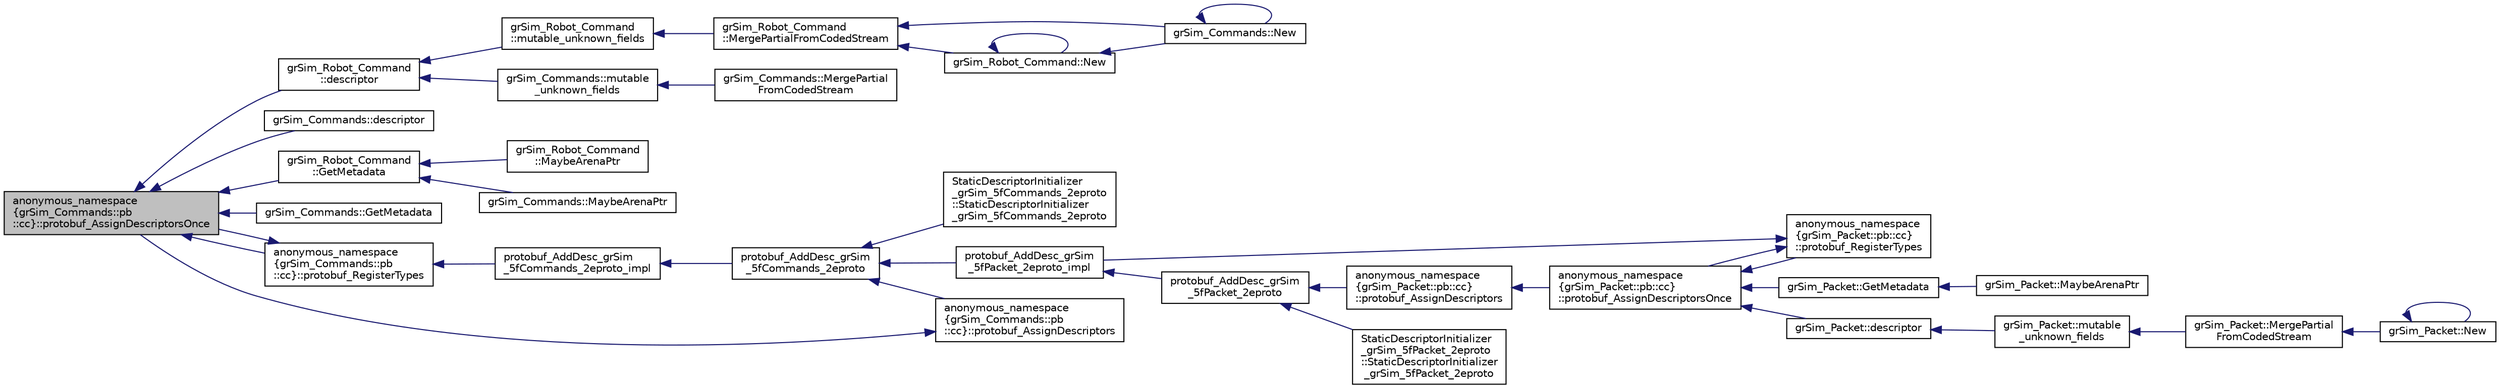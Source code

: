 digraph "anonymous_namespace{grSim_Commands::pb::cc}::protobuf_AssignDescriptorsOnce"
{
 // INTERACTIVE_SVG=YES
  edge [fontname="Helvetica",fontsize="10",labelfontname="Helvetica",labelfontsize="10"];
  node [fontname="Helvetica",fontsize="10",shape=record];
  rankdir="LR";
  Node1 [label="anonymous_namespace\l\{grSim_Commands::pb\l::cc\}::protobuf_AssignDescriptorsOnce",height=0.2,width=0.4,color="black", fillcolor="grey75", style="filled", fontcolor="black"];
  Node1 -> Node2 [dir="back",color="midnightblue",fontsize="10",style="solid",fontname="Helvetica"];
  Node2 [label="grSim_Robot_Command\l::descriptor",height=0.2,width=0.4,color="black", fillcolor="white", style="filled",URL="$d1/d68/classgr_sim___robot___command.html#a339a4252e0931d0d49ea14b7e4db5ff1"];
  Node2 -> Node3 [dir="back",color="midnightblue",fontsize="10",style="solid",fontname="Helvetica"];
  Node3 [label="grSim_Robot_Command\l::mutable_unknown_fields",height=0.2,width=0.4,color="black", fillcolor="white", style="filled",URL="$d1/d68/classgr_sim___robot___command.html#a03728ff14010b2c0bdeb247c05d6b9df"];
  Node3 -> Node4 [dir="back",color="midnightblue",fontsize="10",style="solid",fontname="Helvetica"];
  Node4 [label="grSim_Robot_Command\l::MergePartialFromCodedStream",height=0.2,width=0.4,color="black", fillcolor="white", style="filled",URL="$d1/d68/classgr_sim___robot___command.html#aaeb7712640fc114d14b1a28a3c38313a"];
  Node4 -> Node5 [dir="back",color="midnightblue",fontsize="10",style="solid",fontname="Helvetica"];
  Node5 [label="grSim_Robot_Command::New",height=0.2,width=0.4,color="black", fillcolor="white", style="filled",URL="$d1/d68/classgr_sim___robot___command.html#a76c74cbce2ec1fb5036810665baf3286"];
  Node5 -> Node5 [dir="back",color="midnightblue",fontsize="10",style="solid",fontname="Helvetica"];
  Node5 -> Node6 [dir="back",color="midnightblue",fontsize="10",style="solid",fontname="Helvetica"];
  Node6 [label="grSim_Commands::New",height=0.2,width=0.4,color="black", fillcolor="white", style="filled",URL="$d0/d13/classgr_sim___commands.html#a7cb453c060dfe17d1e950daa0dbb0b3b"];
  Node6 -> Node6 [dir="back",color="midnightblue",fontsize="10",style="solid",fontname="Helvetica"];
  Node4 -> Node6 [dir="back",color="midnightblue",fontsize="10",style="solid",fontname="Helvetica"];
  Node2 -> Node7 [dir="back",color="midnightblue",fontsize="10",style="solid",fontname="Helvetica"];
  Node7 [label="grSim_Commands::mutable\l_unknown_fields",height=0.2,width=0.4,color="black", fillcolor="white", style="filled",URL="$d0/d13/classgr_sim___commands.html#a935e42d370b192002d6f4b7941d44159"];
  Node7 -> Node8 [dir="back",color="midnightblue",fontsize="10",style="solid",fontname="Helvetica"];
  Node8 [label="grSim_Commands::MergePartial\lFromCodedStream",height=0.2,width=0.4,color="black", fillcolor="white", style="filled",URL="$d0/d13/classgr_sim___commands.html#afbe5ad8dff83a131fcb721f44c281a4d"];
  Node1 -> Node9 [dir="back",color="midnightblue",fontsize="10",style="solid",fontname="Helvetica"];
  Node9 [label="grSim_Commands::descriptor",height=0.2,width=0.4,color="black", fillcolor="white", style="filled",URL="$d0/d13/classgr_sim___commands.html#a74fcf61ccaec1e77e375905d8a4f6bb8"];
  Node1 -> Node10 [dir="back",color="midnightblue",fontsize="10",style="solid",fontname="Helvetica"];
  Node10 [label="grSim_Robot_Command\l::GetMetadata",height=0.2,width=0.4,color="black", fillcolor="white", style="filled",URL="$d1/d68/classgr_sim___robot___command.html#ae858235608fd9086908425b57b4dbcf2"];
  Node10 -> Node11 [dir="back",color="midnightblue",fontsize="10",style="solid",fontname="Helvetica"];
  Node11 [label="grSim_Robot_Command\l::MaybeArenaPtr",height=0.2,width=0.4,color="black", fillcolor="white", style="filled",URL="$d1/d68/classgr_sim___robot___command.html#a810db5f5f07f8151aeb5dd43413ec701"];
  Node10 -> Node12 [dir="back",color="midnightblue",fontsize="10",style="solid",fontname="Helvetica"];
  Node12 [label="grSim_Commands::MaybeArenaPtr",height=0.2,width=0.4,color="black", fillcolor="white", style="filled",URL="$d0/d13/classgr_sim___commands.html#aaa8114317f1c985360dc222e2b2c9aba"];
  Node1 -> Node13 [dir="back",color="midnightblue",fontsize="10",style="solid",fontname="Helvetica"];
  Node13 [label="grSim_Commands::GetMetadata",height=0.2,width=0.4,color="black", fillcolor="white", style="filled",URL="$d0/d13/classgr_sim___commands.html#a0aa4de94992ecedff4030f98fc1fc144"];
  Node1 -> Node14 [dir="back",color="midnightblue",fontsize="10",style="solid",fontname="Helvetica"];
  Node14 [label="anonymous_namespace\l\{grSim_Commands::pb\l::cc\}::protobuf_RegisterTypes",height=0.2,width=0.4,color="black", fillcolor="white", style="filled",URL="$da/d46/namespaceanonymous__namespace_02gr_sim___commands_8pb_8cc_03.html#a3671bf75849e521b101f307b9e82e46d"];
  Node14 -> Node1 [dir="back",color="midnightblue",fontsize="10",style="solid",fontname="Helvetica"];
  Node14 -> Node15 [dir="back",color="midnightblue",fontsize="10",style="solid",fontname="Helvetica"];
  Node15 [label="protobuf_AddDesc_grSim\l_5fCommands_2eproto_impl",height=0.2,width=0.4,color="black", fillcolor="white", style="filled",URL="$dc/d7f/gr_sim___commands_8pb_8cc.html#af6acf57b929688f08994a95511cc02ab"];
  Node15 -> Node16 [dir="back",color="midnightblue",fontsize="10",style="solid",fontname="Helvetica"];
  Node16 [label="protobuf_AddDesc_grSim\l_5fCommands_2eproto",height=0.2,width=0.4,color="black", fillcolor="white", style="filled",URL="$d5/d22/gr_sim___commands_8pb_8h.html#ac56e60ad0bb74c2cc15c499e4e6e996c"];
  Node16 -> Node17 [dir="back",color="midnightblue",fontsize="10",style="solid",fontname="Helvetica"];
  Node17 [label="protobuf_AddDesc_grSim\l_5fPacket_2eproto_impl",height=0.2,width=0.4,color="black", fillcolor="white", style="filled",URL="$d3/d11/gr_sim___packet_8pb_8cc.html#a8d4a2af5cc390cd356537cc8c985fb84"];
  Node17 -> Node18 [dir="back",color="midnightblue",fontsize="10",style="solid",fontname="Helvetica"];
  Node18 [label="protobuf_AddDesc_grSim\l_5fPacket_2eproto",height=0.2,width=0.4,color="black", fillcolor="white", style="filled",URL="$d7/d23/gr_sim___packet_8pb_8h.html#acdb4c3d5c9e85db3a3c1c00d12185091"];
  Node18 -> Node19 [dir="back",color="midnightblue",fontsize="10",style="solid",fontname="Helvetica"];
  Node19 [label="anonymous_namespace\l\{grSim_Packet::pb::cc\}\l::protobuf_AssignDescriptors",height=0.2,width=0.4,color="black", fillcolor="white", style="filled",URL="$d9/dd5/namespaceanonymous__namespace_02gr_sim___packet_8pb_8cc_03.html#ad63c2c0d36024e2675f43e5ccd16a8e9"];
  Node19 -> Node20 [dir="back",color="midnightblue",fontsize="10",style="solid",fontname="Helvetica"];
  Node20 [label="anonymous_namespace\l\{grSim_Packet::pb::cc\}\l::protobuf_AssignDescriptorsOnce",height=0.2,width=0.4,color="black", fillcolor="white", style="filled",URL="$d9/dd5/namespaceanonymous__namespace_02gr_sim___packet_8pb_8cc_03.html#a383c60b49d4ba8523147f231b2b108ce"];
  Node20 -> Node21 [dir="back",color="midnightblue",fontsize="10",style="solid",fontname="Helvetica"];
  Node21 [label="anonymous_namespace\l\{grSim_Packet::pb::cc\}\l::protobuf_RegisterTypes",height=0.2,width=0.4,color="black", fillcolor="white", style="filled",URL="$d9/dd5/namespaceanonymous__namespace_02gr_sim___packet_8pb_8cc_03.html#af633f7fcc16c745364cc6308d0da95f0"];
  Node21 -> Node20 [dir="back",color="midnightblue",fontsize="10",style="solid",fontname="Helvetica"];
  Node21 -> Node17 [dir="back",color="midnightblue",fontsize="10",style="solid",fontname="Helvetica"];
  Node20 -> Node22 [dir="back",color="midnightblue",fontsize="10",style="solid",fontname="Helvetica"];
  Node22 [label="grSim_Packet::descriptor",height=0.2,width=0.4,color="black", fillcolor="white", style="filled",URL="$d3/db5/classgr_sim___packet.html#a7b47a09ab956e4d498c7c27ceb90088a"];
  Node22 -> Node23 [dir="back",color="midnightblue",fontsize="10",style="solid",fontname="Helvetica"];
  Node23 [label="grSim_Packet::mutable\l_unknown_fields",height=0.2,width=0.4,color="black", fillcolor="white", style="filled",URL="$d3/db5/classgr_sim___packet.html#a99d1e6ccf7d03df2c49c55557c33d8b5"];
  Node23 -> Node24 [dir="back",color="midnightblue",fontsize="10",style="solid",fontname="Helvetica"];
  Node24 [label="grSim_Packet::MergePartial\lFromCodedStream",height=0.2,width=0.4,color="black", fillcolor="white", style="filled",URL="$d3/db5/classgr_sim___packet.html#ab8cf6157b27cdbf8f645d0ca2b0ac051"];
  Node24 -> Node25 [dir="back",color="midnightblue",fontsize="10",style="solid",fontname="Helvetica"];
  Node25 [label="grSim_Packet::New",height=0.2,width=0.4,color="black", fillcolor="white", style="filled",URL="$d3/db5/classgr_sim___packet.html#a31e29a827a331a0785441fc5d3f05fa8"];
  Node25 -> Node25 [dir="back",color="midnightblue",fontsize="10",style="solid",fontname="Helvetica"];
  Node20 -> Node26 [dir="back",color="midnightblue",fontsize="10",style="solid",fontname="Helvetica"];
  Node26 [label="grSim_Packet::GetMetadata",height=0.2,width=0.4,color="black", fillcolor="white", style="filled",URL="$d3/db5/classgr_sim___packet.html#a3408db4788627de262ea584aaac1626d"];
  Node26 -> Node27 [dir="back",color="midnightblue",fontsize="10",style="solid",fontname="Helvetica"];
  Node27 [label="grSim_Packet::MaybeArenaPtr",height=0.2,width=0.4,color="black", fillcolor="white", style="filled",URL="$d3/db5/classgr_sim___packet.html#a1586f89f68f4f71677b65fa6b9dcb944"];
  Node18 -> Node28 [dir="back",color="midnightblue",fontsize="10",style="solid",fontname="Helvetica"];
  Node28 [label="StaticDescriptorInitializer\l_grSim_5fPacket_2eproto\l::StaticDescriptorInitializer\l_grSim_5fPacket_2eproto",height=0.2,width=0.4,color="black", fillcolor="white", style="filled",URL="$d6/de3/struct_static_descriptor_initializer__gr_sim__5f_packet__2eproto.html#a6f3e5821b8ada0316276699dfb0674ad"];
  Node16 -> Node29 [dir="back",color="midnightblue",fontsize="10",style="solid",fontname="Helvetica"];
  Node29 [label="anonymous_namespace\l\{grSim_Commands::pb\l::cc\}::protobuf_AssignDescriptors",height=0.2,width=0.4,color="black", fillcolor="white", style="filled",URL="$da/d46/namespaceanonymous__namespace_02gr_sim___commands_8pb_8cc_03.html#a9dc55c0952a3550a48904ac16b95c7aa"];
  Node29 -> Node1 [dir="back",color="midnightblue",fontsize="10",style="solid",fontname="Helvetica"];
  Node16 -> Node30 [dir="back",color="midnightblue",fontsize="10",style="solid",fontname="Helvetica"];
  Node30 [label="StaticDescriptorInitializer\l_grSim_5fCommands_2eproto\l::StaticDescriptorInitializer\l_grSim_5fCommands_2eproto",height=0.2,width=0.4,color="black", fillcolor="white", style="filled",URL="$d9/db9/struct_static_descriptor_initializer__gr_sim__5f_commands__2eproto.html#a4a38b15d523beadbdd6f422dc186d435"];
}

